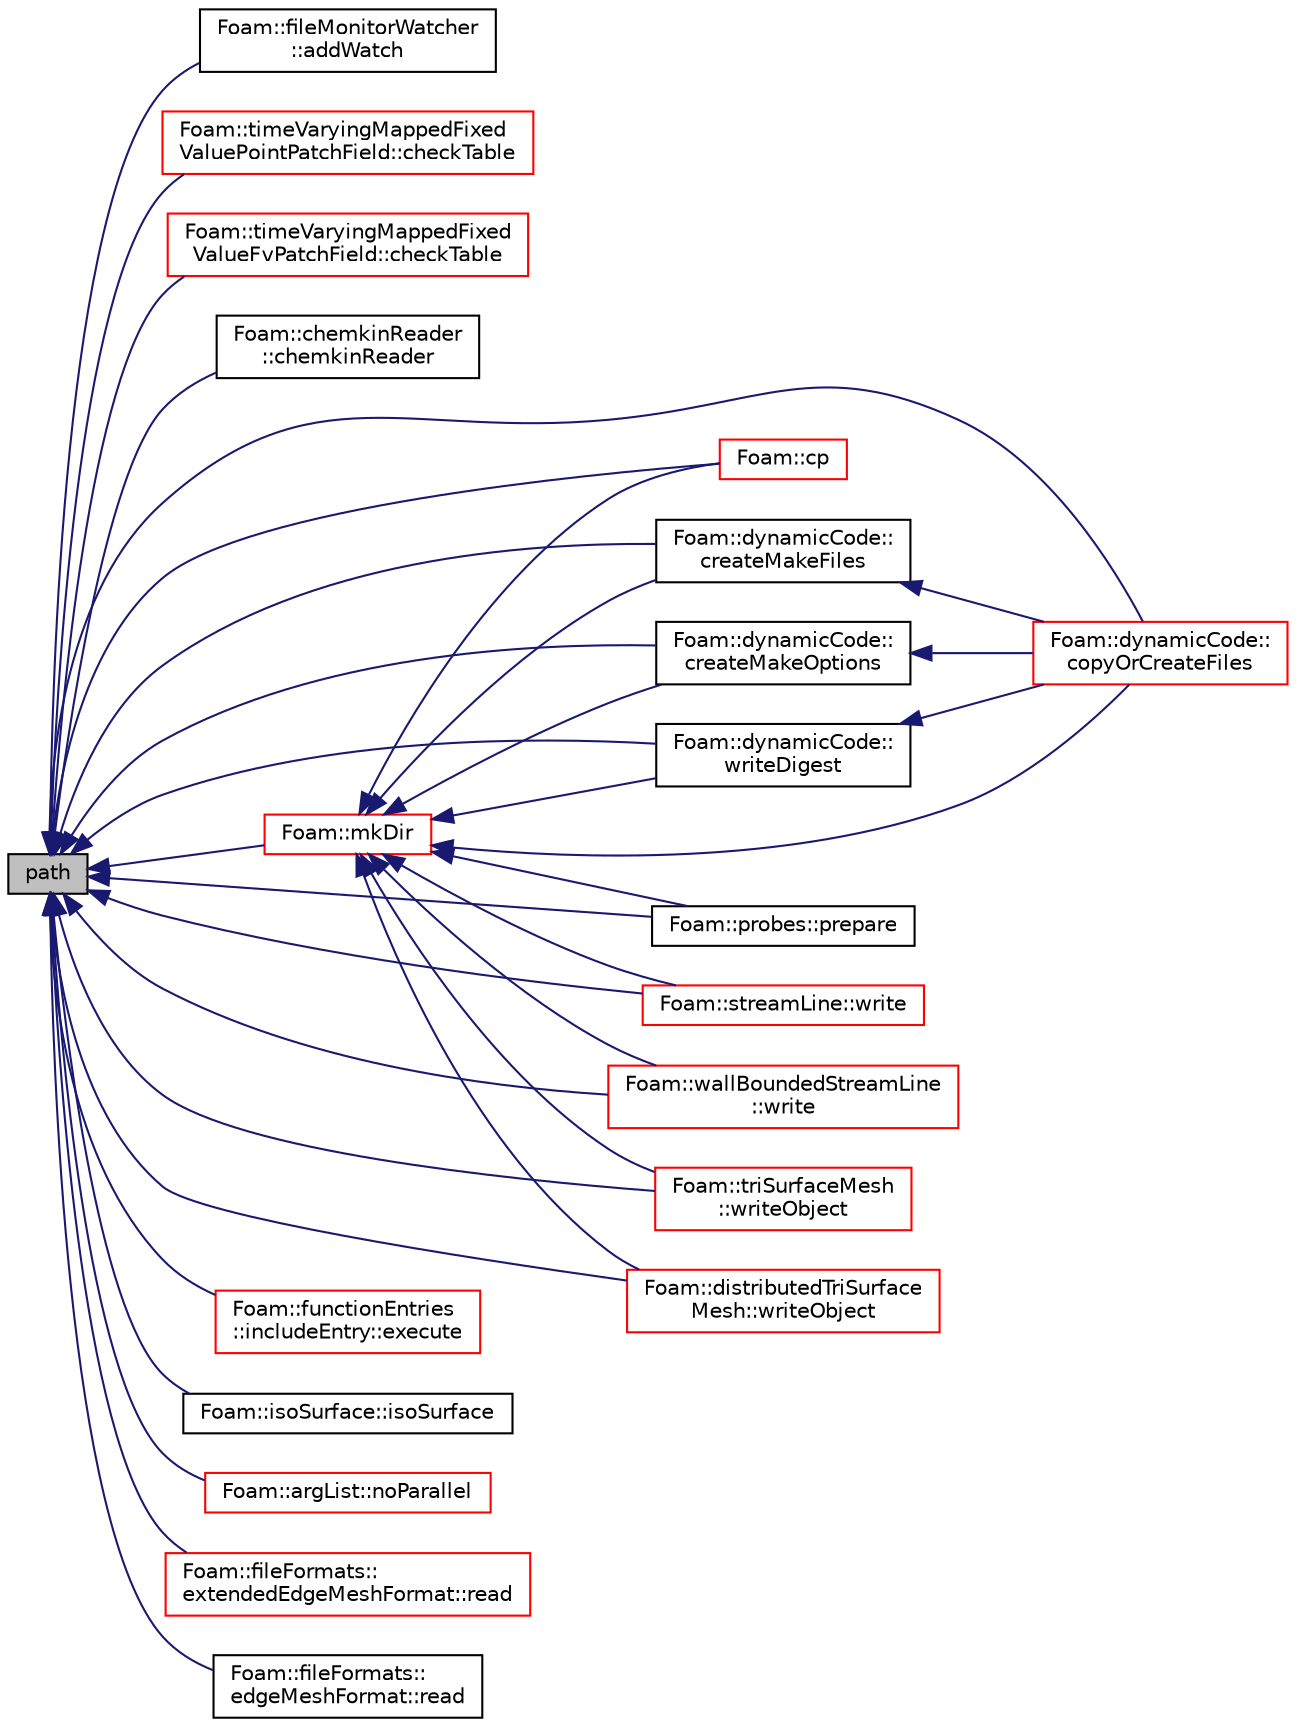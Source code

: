 digraph "path"
{
  bgcolor="transparent";
  edge [fontname="Helvetica",fontsize="10",labelfontname="Helvetica",labelfontsize="10"];
  node [fontname="Helvetica",fontsize="10",shape=record];
  rankdir="LR";
  Node1 [label="path",height=0.2,width=0.4,color="black", fillcolor="grey75", style="filled", fontcolor="black"];
  Node1 -> Node2 [dir="back",color="midnightblue",fontsize="10",style="solid",fontname="Helvetica"];
  Node2 [label="Foam::fileMonitorWatcher\l::addWatch",height=0.2,width=0.4,color="black",URL="$a00778.html#acaefed897622fceba52d1e4639d0731a"];
  Node1 -> Node3 [dir="back",color="midnightblue",fontsize="10",style="solid",fontname="Helvetica"];
  Node3 [label="Foam::timeVaryingMappedFixed\lValuePointPatchField::checkTable",height=0.2,width=0.4,color="red",URL="$a02620.html#a89f63f29ad3b1f1081f9bc42599fef27",tooltip="Find boundary data inbetween current time and interpolate. "];
  Node1 -> Node4 [dir="back",color="midnightblue",fontsize="10",style="solid",fontname="Helvetica"];
  Node4 [label="Foam::timeVaryingMappedFixed\lValueFvPatchField::checkTable",height=0.2,width=0.4,color="red",URL="$a02619.html#a89f63f29ad3b1f1081f9bc42599fef27",tooltip="Find boundary data inbetween current time and interpolate. "];
  Node1 -> Node5 [dir="back",color="midnightblue",fontsize="10",style="solid",fontname="Helvetica"];
  Node5 [label="Foam::chemkinReader\l::chemkinReader",height=0.2,width=0.4,color="black",URL="$a00273.html#ad5d1c0516a2875bcf47df1f69561dffe",tooltip="Construct by getting the CHEMKIN III file name from dictionary. "];
  Node1 -> Node6 [dir="back",color="midnightblue",fontsize="10",style="solid",fontname="Helvetica"];
  Node6 [label="Foam::dynamicCode::\lcopyOrCreateFiles",height=0.2,width=0.4,color="red",URL="$a00594.html#aafdce80d9c7bfe4288158f3804c5cd53",tooltip="Copy/create files prior to compilation. "];
  Node1 -> Node7 [dir="back",color="midnightblue",fontsize="10",style="solid",fontname="Helvetica"];
  Node7 [label="Foam::cp",height=0.2,width=0.4,color="red",URL="$a10733.html#a90b626bb0848617906ac62a5570c010f",tooltip="Copy, recursively if necessary, the source to the destination. "];
  Node1 -> Node8 [dir="back",color="midnightblue",fontsize="10",style="solid",fontname="Helvetica"];
  Node8 [label="Foam::dynamicCode::\lcreateMakeFiles",height=0.2,width=0.4,color="black",URL="$a00594.html#a690da8d74d70b093a7950444b2e8622d",tooltip="Copy/create Make/files prior to compilation. "];
  Node8 -> Node6 [dir="back",color="midnightblue",fontsize="10",style="solid",fontname="Helvetica"];
  Node1 -> Node9 [dir="back",color="midnightblue",fontsize="10",style="solid",fontname="Helvetica"];
  Node9 [label="Foam::dynamicCode::\lcreateMakeOptions",height=0.2,width=0.4,color="black",URL="$a00594.html#a91d5b400fe8a63c9a7cbf2434c587d56",tooltip="Copy/create Make/options prior to compilation. "];
  Node9 -> Node6 [dir="back",color="midnightblue",fontsize="10",style="solid",fontname="Helvetica"];
  Node1 -> Node10 [dir="back",color="midnightblue",fontsize="10",style="solid",fontname="Helvetica"];
  Node10 [label="Foam::functionEntries\l::includeEntry::execute",height=0.2,width=0.4,color="red",URL="$a01042.html#a0aa3070c44783d911c1f7924042f1cea",tooltip="Execute the functionEntry in a sub-dict context. "];
  Node1 -> Node11 [dir="back",color="midnightblue",fontsize="10",style="solid",fontname="Helvetica"];
  Node11 [label="Foam::isoSurface::isoSurface",height=0.2,width=0.4,color="black",URL="$a01191.html#a2d3f6322d0523951b389b2245851396f",tooltip="Construct from cell values and point values. Uses boundaryField. "];
  Node1 -> Node12 [dir="back",color="midnightblue",fontsize="10",style="solid",fontname="Helvetica"];
  Node12 [label="Foam::mkDir",height=0.2,width=0.4,color="red",URL="$a10733.html#a2ae410f2311adf94d66451b7423fdf4e",tooltip="Make a directory and return an error if it could not be created. "];
  Node12 -> Node6 [dir="back",color="midnightblue",fontsize="10",style="solid",fontname="Helvetica"];
  Node12 -> Node7 [dir="back",color="midnightblue",fontsize="10",style="solid",fontname="Helvetica"];
  Node12 -> Node8 [dir="back",color="midnightblue",fontsize="10",style="solid",fontname="Helvetica"];
  Node12 -> Node9 [dir="back",color="midnightblue",fontsize="10",style="solid",fontname="Helvetica"];
  Node12 -> Node13 [dir="back",color="midnightblue",fontsize="10",style="solid",fontname="Helvetica"];
  Node13 [label="Foam::probes::prepare",height=0.2,width=0.4,color="black",URL="$a01976.html#a5e55cd815681cedddeb894b90ef68173",tooltip="Classify field type and Open/close file streams,. "];
  Node12 -> Node14 [dir="back",color="midnightblue",fontsize="10",style="solid",fontname="Helvetica"];
  Node14 [label="Foam::streamLine::write",height=0.2,width=0.4,color="red",URL="$a02455.html#aac759501cf6c7895a70eecbef0226ae1",tooltip="Calculate the field average data and write. "];
  Node12 -> Node15 [dir="back",color="midnightblue",fontsize="10",style="solid",fontname="Helvetica"];
  Node15 [label="Foam::wallBoundedStreamLine\l::write",height=0.2,width=0.4,color="red",URL="$a02829.html#aac759501cf6c7895a70eecbef0226ae1",tooltip="Calculate the field average data and write. "];
  Node12 -> Node16 [dir="back",color="midnightblue",fontsize="10",style="solid",fontname="Helvetica"];
  Node16 [label="Foam::dynamicCode::\lwriteDigest",height=0.2,width=0.4,color="black",URL="$a00594.html#a5a15bf3aa52c717e7b395643600b3b7b",tooltip="Write digest to Make/SHA1Digest. "];
  Node16 -> Node6 [dir="back",color="midnightblue",fontsize="10",style="solid",fontname="Helvetica"];
  Node12 -> Node17 [dir="back",color="midnightblue",fontsize="10",style="solid",fontname="Helvetica"];
  Node17 [label="Foam::triSurfaceMesh\l::writeObject",height=0.2,width=0.4,color="red",URL="$a02687.html#aa4d5557147f7b9288cfbf5222d503307",tooltip="Write using given format, version and compression. "];
  Node12 -> Node18 [dir="back",color="midnightblue",fontsize="10",style="solid",fontname="Helvetica"];
  Node18 [label="Foam::distributedTriSurface\lMesh::writeObject",height=0.2,width=0.4,color="red",URL="$a00558.html#aa4d5557147f7b9288cfbf5222d503307",tooltip="Write using given format, version and compression. "];
  Node1 -> Node19 [dir="back",color="midnightblue",fontsize="10",style="solid",fontname="Helvetica"];
  Node19 [label="Foam::argList::noParallel",height=0.2,width=0.4,color="red",URL="$a00068.html#aa98a19a77af57e5cf159bdfdf6573fb6",tooltip="Remove the parallel options. "];
  Node1 -> Node13 [dir="back",color="midnightblue",fontsize="10",style="solid",fontname="Helvetica"];
  Node1 -> Node20 [dir="back",color="midnightblue",fontsize="10",style="solid",fontname="Helvetica"];
  Node20 [label="Foam::fileFormats::\lextendedEdgeMeshFormat::read",height=0.2,width=0.4,color="red",URL="$a00700.html#a464ebd67acbdff0014d4dae69e3ec4be",tooltip="Read from file. "];
  Node1 -> Node21 [dir="back",color="midnightblue",fontsize="10",style="solid",fontname="Helvetica"];
  Node21 [label="Foam::fileFormats::\ledgeMeshFormat::read",height=0.2,width=0.4,color="black",URL="$a00617.html#a464ebd67acbdff0014d4dae69e3ec4be",tooltip="Read from file. "];
  Node1 -> Node14 [dir="back",color="midnightblue",fontsize="10",style="solid",fontname="Helvetica"];
  Node1 -> Node15 [dir="back",color="midnightblue",fontsize="10",style="solid",fontname="Helvetica"];
  Node1 -> Node16 [dir="back",color="midnightblue",fontsize="10",style="solid",fontname="Helvetica"];
  Node1 -> Node17 [dir="back",color="midnightblue",fontsize="10",style="solid",fontname="Helvetica"];
  Node1 -> Node18 [dir="back",color="midnightblue",fontsize="10",style="solid",fontname="Helvetica"];
}
